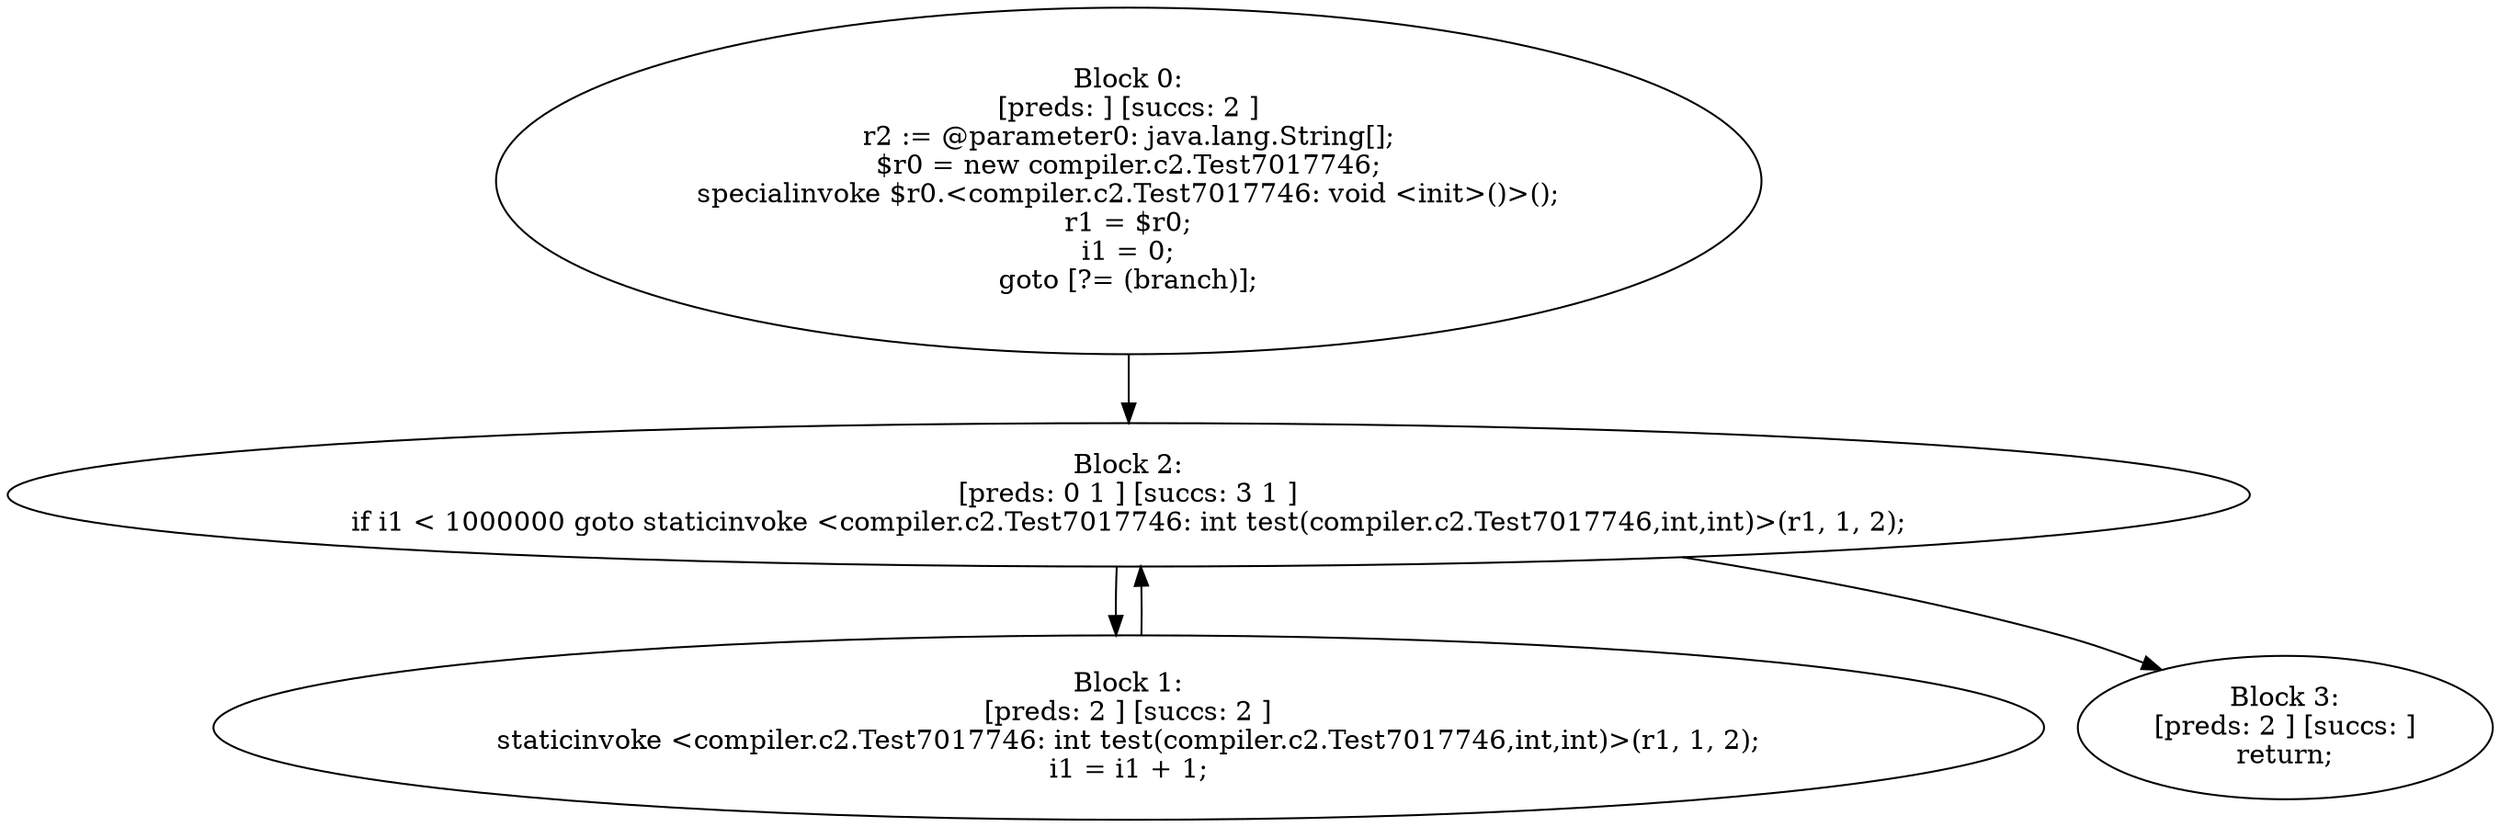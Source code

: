 digraph "unitGraph" {
    "Block 0:
[preds: ] [succs: 2 ]
r2 := @parameter0: java.lang.String[];
$r0 = new compiler.c2.Test7017746;
specialinvoke $r0.<compiler.c2.Test7017746: void <init>()>();
r1 = $r0;
i1 = 0;
goto [?= (branch)];
"
    "Block 1:
[preds: 2 ] [succs: 2 ]
staticinvoke <compiler.c2.Test7017746: int test(compiler.c2.Test7017746,int,int)>(r1, 1, 2);
i1 = i1 + 1;
"
    "Block 2:
[preds: 0 1 ] [succs: 3 1 ]
if i1 < 1000000 goto staticinvoke <compiler.c2.Test7017746: int test(compiler.c2.Test7017746,int,int)>(r1, 1, 2);
"
    "Block 3:
[preds: 2 ] [succs: ]
return;
"
    "Block 0:
[preds: ] [succs: 2 ]
r2 := @parameter0: java.lang.String[];
$r0 = new compiler.c2.Test7017746;
specialinvoke $r0.<compiler.c2.Test7017746: void <init>()>();
r1 = $r0;
i1 = 0;
goto [?= (branch)];
"->"Block 2:
[preds: 0 1 ] [succs: 3 1 ]
if i1 < 1000000 goto staticinvoke <compiler.c2.Test7017746: int test(compiler.c2.Test7017746,int,int)>(r1, 1, 2);
";
    "Block 1:
[preds: 2 ] [succs: 2 ]
staticinvoke <compiler.c2.Test7017746: int test(compiler.c2.Test7017746,int,int)>(r1, 1, 2);
i1 = i1 + 1;
"->"Block 2:
[preds: 0 1 ] [succs: 3 1 ]
if i1 < 1000000 goto staticinvoke <compiler.c2.Test7017746: int test(compiler.c2.Test7017746,int,int)>(r1, 1, 2);
";
    "Block 2:
[preds: 0 1 ] [succs: 3 1 ]
if i1 < 1000000 goto staticinvoke <compiler.c2.Test7017746: int test(compiler.c2.Test7017746,int,int)>(r1, 1, 2);
"->"Block 3:
[preds: 2 ] [succs: ]
return;
";
    "Block 2:
[preds: 0 1 ] [succs: 3 1 ]
if i1 < 1000000 goto staticinvoke <compiler.c2.Test7017746: int test(compiler.c2.Test7017746,int,int)>(r1, 1, 2);
"->"Block 1:
[preds: 2 ] [succs: 2 ]
staticinvoke <compiler.c2.Test7017746: int test(compiler.c2.Test7017746,int,int)>(r1, 1, 2);
i1 = i1 + 1;
";
}

